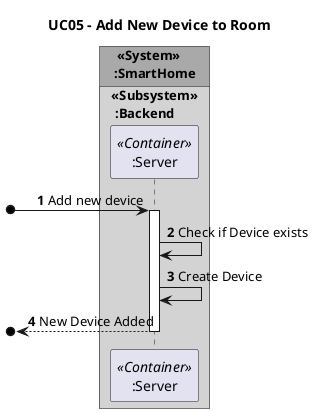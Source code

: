 @startuml
'https://plantuml.com/sequence-diagram
autonumber
title UC05 - Add New Device to Room

autonumber

!pragma teoz true
box " <<System>>\n:SmartHome" #DarkGrey
box "<<Subsystem>>\n :Backend" #LightGrey
  participant ":Server" as server <<Container>>
end box

[o->server: Add new device
activate server
server->server: Check if Device exists
server->server: Create Device
[o<--server: New Device Added
deactivate server
@enduml